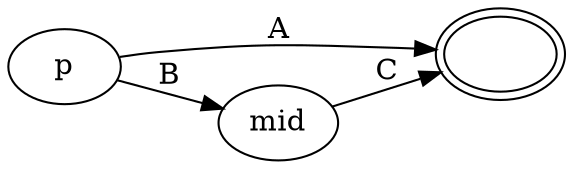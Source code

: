 digraph "A" {
  rankdir = LR;
  acc [label="", peripheries=2];

  "p" -> acc [label="A"];

  "p" -> mid [label="B"];
  mid -> acc [label="C"];
}
